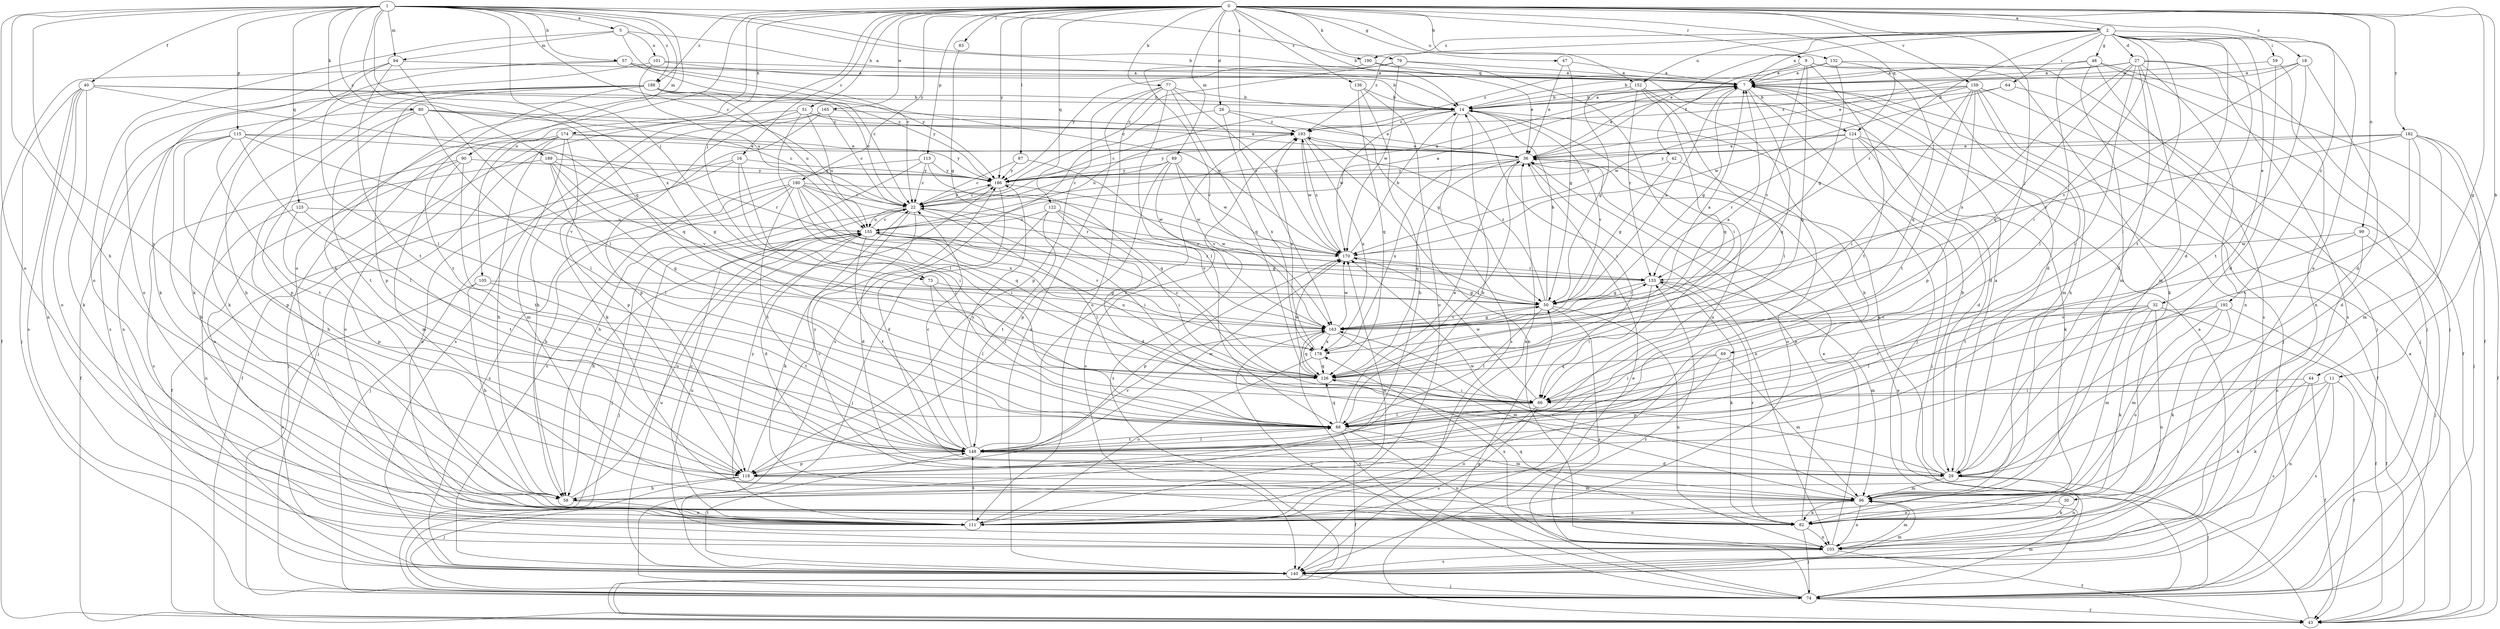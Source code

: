 strict digraph  {
0;
1;
2;
5;
7;
9;
11;
14;
16;
18;
22;
26;
27;
29;
30;
32;
36;
40;
42;
43;
44;
47;
48;
50;
51;
57;
58;
59;
64;
66;
69;
73;
74;
77;
79;
80;
82;
83;
87;
88;
89;
90;
94;
96;
99;
101;
103;
105;
111;
113;
115;
118;
122;
124;
125;
126;
132;
133;
136;
140;
148;
152;
155;
159;
163;
165;
170;
174;
178;
180;
182;
186;
188;
189;
190;
192;
193;
0 -> 2  [label=a];
0 -> 9  [label=b];
0 -> 11  [label=b];
0 -> 14  [label=b];
0 -> 16  [label=c];
0 -> 18  [label=c];
0 -> 26  [label=d];
0 -> 44  [label=g];
0 -> 47  [label=g];
0 -> 51  [label=h];
0 -> 69  [label=j];
0 -> 73  [label=j];
0 -> 77  [label=k];
0 -> 79  [label=k];
0 -> 83  [label=l];
0 -> 87  [label=l];
0 -> 89  [label=m];
0 -> 99  [label=n];
0 -> 105  [label=o];
0 -> 111  [label=o];
0 -> 113  [label=p];
0 -> 122  [label=q];
0 -> 124  [label=q];
0 -> 132  [label=r];
0 -> 136  [label=s];
0 -> 152  [label=u];
0 -> 159  [label=v];
0 -> 163  [label=v];
0 -> 165  [label=w];
0 -> 174  [label=x];
0 -> 180  [label=y];
0 -> 182  [label=y];
0 -> 186  [label=y];
0 -> 188  [label=z];
1 -> 5  [label=a];
1 -> 14  [label=b];
1 -> 22  [label=c];
1 -> 40  [label=f];
1 -> 57  [label=h];
1 -> 58  [label=h];
1 -> 73  [label=j];
1 -> 80  [label=k];
1 -> 82  [label=k];
1 -> 90  [label=m];
1 -> 94  [label=m];
1 -> 111  [label=o];
1 -> 115  [label=p];
1 -> 118  [label=p];
1 -> 124  [label=q];
1 -> 125  [label=q];
1 -> 126  [label=q];
1 -> 178  [label=x];
1 -> 188  [label=z];
1 -> 189  [label=z];
1 -> 190  [label=z];
2 -> 7  [label=a];
2 -> 27  [label=d];
2 -> 29  [label=d];
2 -> 30  [label=e];
2 -> 32  [label=e];
2 -> 36  [label=e];
2 -> 48  [label=g];
2 -> 59  [label=i];
2 -> 64  [label=i];
2 -> 66  [label=i];
2 -> 88  [label=l];
2 -> 133  [label=r];
2 -> 148  [label=t];
2 -> 152  [label=u];
2 -> 190  [label=z];
2 -> 192  [label=z];
2 -> 193  [label=z];
5 -> 7  [label=a];
5 -> 22  [label=c];
5 -> 94  [label=m];
5 -> 101  [label=n];
5 -> 111  [label=o];
7 -> 14  [label=b];
7 -> 29  [label=d];
7 -> 50  [label=g];
7 -> 74  [label=j];
7 -> 96  [label=m];
7 -> 126  [label=q];
9 -> 7  [label=a];
9 -> 29  [label=d];
9 -> 42  [label=f];
9 -> 82  [label=k];
9 -> 126  [label=q];
9 -> 148  [label=t];
9 -> 163  [label=v];
11 -> 43  [label=f];
11 -> 66  [label=i];
11 -> 82  [label=k];
11 -> 103  [label=n];
11 -> 140  [label=s];
14 -> 7  [label=a];
14 -> 22  [label=c];
14 -> 66  [label=i];
14 -> 111  [label=o];
14 -> 140  [label=s];
14 -> 163  [label=v];
14 -> 170  [label=w];
14 -> 193  [label=z];
16 -> 43  [label=f];
16 -> 66  [label=i];
16 -> 88  [label=l];
16 -> 111  [label=o];
16 -> 186  [label=y];
18 -> 7  [label=a];
18 -> 29  [label=d];
18 -> 36  [label=e];
18 -> 148  [label=t];
18 -> 163  [label=v];
22 -> 7  [label=a];
22 -> 29  [label=d];
22 -> 66  [label=i];
22 -> 74  [label=j];
22 -> 82  [label=k];
22 -> 88  [label=l];
22 -> 155  [label=u];
22 -> 186  [label=y];
26 -> 50  [label=g];
26 -> 140  [label=s];
26 -> 178  [label=x];
26 -> 193  [label=z];
27 -> 7  [label=a];
27 -> 14  [label=b];
27 -> 29  [label=d];
27 -> 74  [label=j];
27 -> 88  [label=l];
27 -> 96  [label=m];
27 -> 103  [label=n];
27 -> 126  [label=q];
27 -> 140  [label=s];
27 -> 178  [label=x];
29 -> 7  [label=a];
29 -> 14  [label=b];
29 -> 36  [label=e];
29 -> 74  [label=j];
29 -> 96  [label=m];
29 -> 103  [label=n];
29 -> 170  [label=w];
30 -> 82  [label=k];
30 -> 111  [label=o];
32 -> 43  [label=f];
32 -> 66  [label=i];
32 -> 82  [label=k];
32 -> 88  [label=l];
32 -> 96  [label=m];
32 -> 103  [label=n];
32 -> 163  [label=v];
36 -> 7  [label=a];
36 -> 88  [label=l];
36 -> 103  [label=n];
36 -> 126  [label=q];
36 -> 178  [label=x];
36 -> 186  [label=y];
40 -> 14  [label=b];
40 -> 74  [label=j];
40 -> 82  [label=k];
40 -> 103  [label=n];
40 -> 111  [label=o];
40 -> 126  [label=q];
40 -> 140  [label=s];
40 -> 186  [label=y];
42 -> 50  [label=g];
42 -> 111  [label=o];
42 -> 186  [label=y];
43 -> 7  [label=a];
43 -> 36  [label=e];
43 -> 50  [label=g];
43 -> 193  [label=z];
44 -> 43  [label=f];
44 -> 66  [label=i];
44 -> 82  [label=k];
44 -> 140  [label=s];
47 -> 7  [label=a];
47 -> 36  [label=e];
47 -> 50  [label=g];
48 -> 7  [label=a];
48 -> 43  [label=f];
48 -> 74  [label=j];
48 -> 88  [label=l];
48 -> 96  [label=m];
48 -> 140  [label=s];
50 -> 7  [label=a];
50 -> 14  [label=b];
50 -> 88  [label=l];
50 -> 103  [label=n];
50 -> 133  [label=r];
50 -> 140  [label=s];
50 -> 163  [label=v];
50 -> 193  [label=z];
51 -> 36  [label=e];
51 -> 74  [label=j];
51 -> 88  [label=l];
51 -> 118  [label=p];
51 -> 155  [label=u];
51 -> 193  [label=z];
57 -> 7  [label=a];
57 -> 22  [label=c];
57 -> 43  [label=f];
57 -> 88  [label=l];
57 -> 186  [label=y];
58 -> 111  [label=o];
58 -> 155  [label=u];
59 -> 7  [label=a];
59 -> 29  [label=d];
59 -> 103  [label=n];
64 -> 14  [label=b];
64 -> 74  [label=j];
64 -> 170  [label=w];
66 -> 88  [label=l];
66 -> 111  [label=o];
66 -> 140  [label=s];
66 -> 170  [label=w];
69 -> 66  [label=i];
69 -> 96  [label=m];
69 -> 118  [label=p];
69 -> 126  [label=q];
73 -> 50  [label=g];
73 -> 66  [label=i];
73 -> 88  [label=l];
74 -> 36  [label=e];
74 -> 43  [label=f];
74 -> 96  [label=m];
74 -> 133  [label=r];
74 -> 163  [label=v];
77 -> 14  [label=b];
77 -> 88  [label=l];
77 -> 111  [label=o];
77 -> 118  [label=p];
77 -> 126  [label=q];
77 -> 140  [label=s];
77 -> 170  [label=w];
79 -> 7  [label=a];
79 -> 22  [label=c];
79 -> 66  [label=i];
79 -> 170  [label=w];
79 -> 186  [label=y];
80 -> 22  [label=c];
80 -> 36  [label=e];
80 -> 88  [label=l];
80 -> 103  [label=n];
80 -> 118  [label=p];
80 -> 148  [label=t];
80 -> 193  [label=z];
82 -> 36  [label=e];
82 -> 74  [label=j];
82 -> 103  [label=n];
82 -> 126  [label=q];
82 -> 133  [label=r];
83 -> 50  [label=g];
87 -> 22  [label=c];
87 -> 163  [label=v];
87 -> 186  [label=y];
88 -> 36  [label=e];
88 -> 43  [label=f];
88 -> 96  [label=m];
88 -> 103  [label=n];
88 -> 126  [label=q];
88 -> 148  [label=t];
89 -> 22  [label=c];
89 -> 118  [label=p];
89 -> 140  [label=s];
89 -> 163  [label=v];
89 -> 170  [label=w];
89 -> 186  [label=y];
90 -> 96  [label=m];
90 -> 111  [label=o];
90 -> 140  [label=s];
90 -> 148  [label=t];
90 -> 186  [label=y];
94 -> 7  [label=a];
94 -> 82  [label=k];
94 -> 88  [label=l];
94 -> 111  [label=o];
94 -> 148  [label=t];
96 -> 22  [label=c];
96 -> 82  [label=k];
96 -> 103  [label=n];
96 -> 111  [label=o];
96 -> 163  [label=v];
99 -> 74  [label=j];
99 -> 103  [label=n];
99 -> 148  [label=t];
99 -> 170  [label=w];
101 -> 7  [label=a];
101 -> 14  [label=b];
101 -> 82  [label=k];
101 -> 155  [label=u];
103 -> 36  [label=e];
103 -> 43  [label=f];
103 -> 96  [label=m];
103 -> 140  [label=s];
103 -> 155  [label=u];
103 -> 178  [label=x];
105 -> 50  [label=g];
105 -> 58  [label=h];
105 -> 140  [label=s];
105 -> 148  [label=t];
111 -> 22  [label=c];
111 -> 36  [label=e];
111 -> 148  [label=t];
111 -> 170  [label=w];
111 -> 186  [label=y];
113 -> 22  [label=c];
113 -> 58  [label=h];
113 -> 126  [label=q];
113 -> 140  [label=s];
113 -> 186  [label=y];
115 -> 36  [label=e];
115 -> 43  [label=f];
115 -> 58  [label=h];
115 -> 88  [label=l];
115 -> 118  [label=p];
115 -> 133  [label=r];
115 -> 148  [label=t];
115 -> 163  [label=v];
118 -> 14  [label=b];
118 -> 58  [label=h];
118 -> 74  [label=j];
118 -> 96  [label=m];
118 -> 186  [label=y];
122 -> 29  [label=d];
122 -> 66  [label=i];
122 -> 74  [label=j];
122 -> 148  [label=t];
122 -> 155  [label=u];
122 -> 163  [label=v];
124 -> 29  [label=d];
124 -> 36  [label=e];
124 -> 43  [label=f];
124 -> 74  [label=j];
124 -> 82  [label=k];
124 -> 133  [label=r];
124 -> 186  [label=y];
125 -> 103  [label=n];
125 -> 118  [label=p];
125 -> 148  [label=t];
125 -> 155  [label=u];
126 -> 22  [label=c];
126 -> 66  [label=i];
126 -> 155  [label=u];
126 -> 170  [label=w];
132 -> 7  [label=a];
132 -> 50  [label=g];
132 -> 74  [label=j];
132 -> 126  [label=q];
132 -> 193  [label=z];
133 -> 50  [label=g];
133 -> 66  [label=i];
133 -> 82  [label=k];
133 -> 96  [label=m];
136 -> 14  [label=b];
136 -> 58  [label=h];
136 -> 111  [label=o];
136 -> 126  [label=q];
140 -> 7  [label=a];
140 -> 74  [label=j];
140 -> 96  [label=m];
140 -> 148  [label=t];
140 -> 155  [label=u];
148 -> 22  [label=c];
148 -> 29  [label=d];
148 -> 88  [label=l];
148 -> 118  [label=p];
148 -> 163  [label=v];
148 -> 170  [label=w];
148 -> 186  [label=y];
148 -> 193  [label=z];
152 -> 14  [label=b];
152 -> 50  [label=g];
152 -> 58  [label=h];
152 -> 88  [label=l];
152 -> 126  [label=q];
152 -> 133  [label=r];
155 -> 7  [label=a];
155 -> 22  [label=c];
155 -> 29  [label=d];
155 -> 50  [label=g];
155 -> 58  [label=h];
155 -> 74  [label=j];
155 -> 133  [label=r];
155 -> 148  [label=t];
155 -> 163  [label=v];
155 -> 170  [label=w];
159 -> 14  [label=b];
159 -> 43  [label=f];
159 -> 58  [label=h];
159 -> 66  [label=i];
159 -> 74  [label=j];
159 -> 118  [label=p];
159 -> 148  [label=t];
159 -> 170  [label=w];
159 -> 193  [label=z];
163 -> 7  [label=a];
163 -> 50  [label=g];
163 -> 74  [label=j];
163 -> 96  [label=m];
163 -> 126  [label=q];
163 -> 170  [label=w];
163 -> 178  [label=x];
165 -> 22  [label=c];
165 -> 58  [label=h];
165 -> 82  [label=k];
165 -> 140  [label=s];
165 -> 193  [label=z];
170 -> 14  [label=b];
170 -> 118  [label=p];
170 -> 133  [label=r];
170 -> 193  [label=z];
174 -> 36  [label=e];
174 -> 43  [label=f];
174 -> 58  [label=h];
174 -> 74  [label=j];
174 -> 96  [label=m];
174 -> 111  [label=o];
174 -> 118  [label=p];
174 -> 186  [label=y];
178 -> 7  [label=a];
178 -> 111  [label=o];
178 -> 126  [label=q];
178 -> 193  [label=z];
180 -> 22  [label=c];
180 -> 58  [label=h];
180 -> 66  [label=i];
180 -> 74  [label=j];
180 -> 126  [label=q];
180 -> 133  [label=r];
180 -> 140  [label=s];
180 -> 148  [label=t];
180 -> 170  [label=w];
180 -> 178  [label=x];
182 -> 29  [label=d];
182 -> 36  [label=e];
182 -> 43  [label=f];
182 -> 74  [label=j];
182 -> 96  [label=m];
182 -> 133  [label=r];
182 -> 148  [label=t];
182 -> 186  [label=y];
186 -> 22  [label=c];
186 -> 29  [label=d];
186 -> 170  [label=w];
188 -> 14  [label=b];
188 -> 22  [label=c];
188 -> 58  [label=h];
188 -> 82  [label=k];
188 -> 118  [label=p];
188 -> 140  [label=s];
188 -> 148  [label=t];
188 -> 155  [label=u];
188 -> 170  [label=w];
189 -> 50  [label=g];
189 -> 58  [label=h];
189 -> 88  [label=l];
189 -> 126  [label=q];
189 -> 163  [label=v];
189 -> 186  [label=y];
190 -> 7  [label=a];
190 -> 36  [label=e];
190 -> 163  [label=v];
192 -> 43  [label=f];
192 -> 82  [label=k];
192 -> 88  [label=l];
192 -> 96  [label=m];
192 -> 111  [label=o];
192 -> 163  [label=v];
193 -> 36  [label=e];
193 -> 103  [label=n];
193 -> 155  [label=u];
193 -> 170  [label=w];
193 -> 178  [label=x];
}
